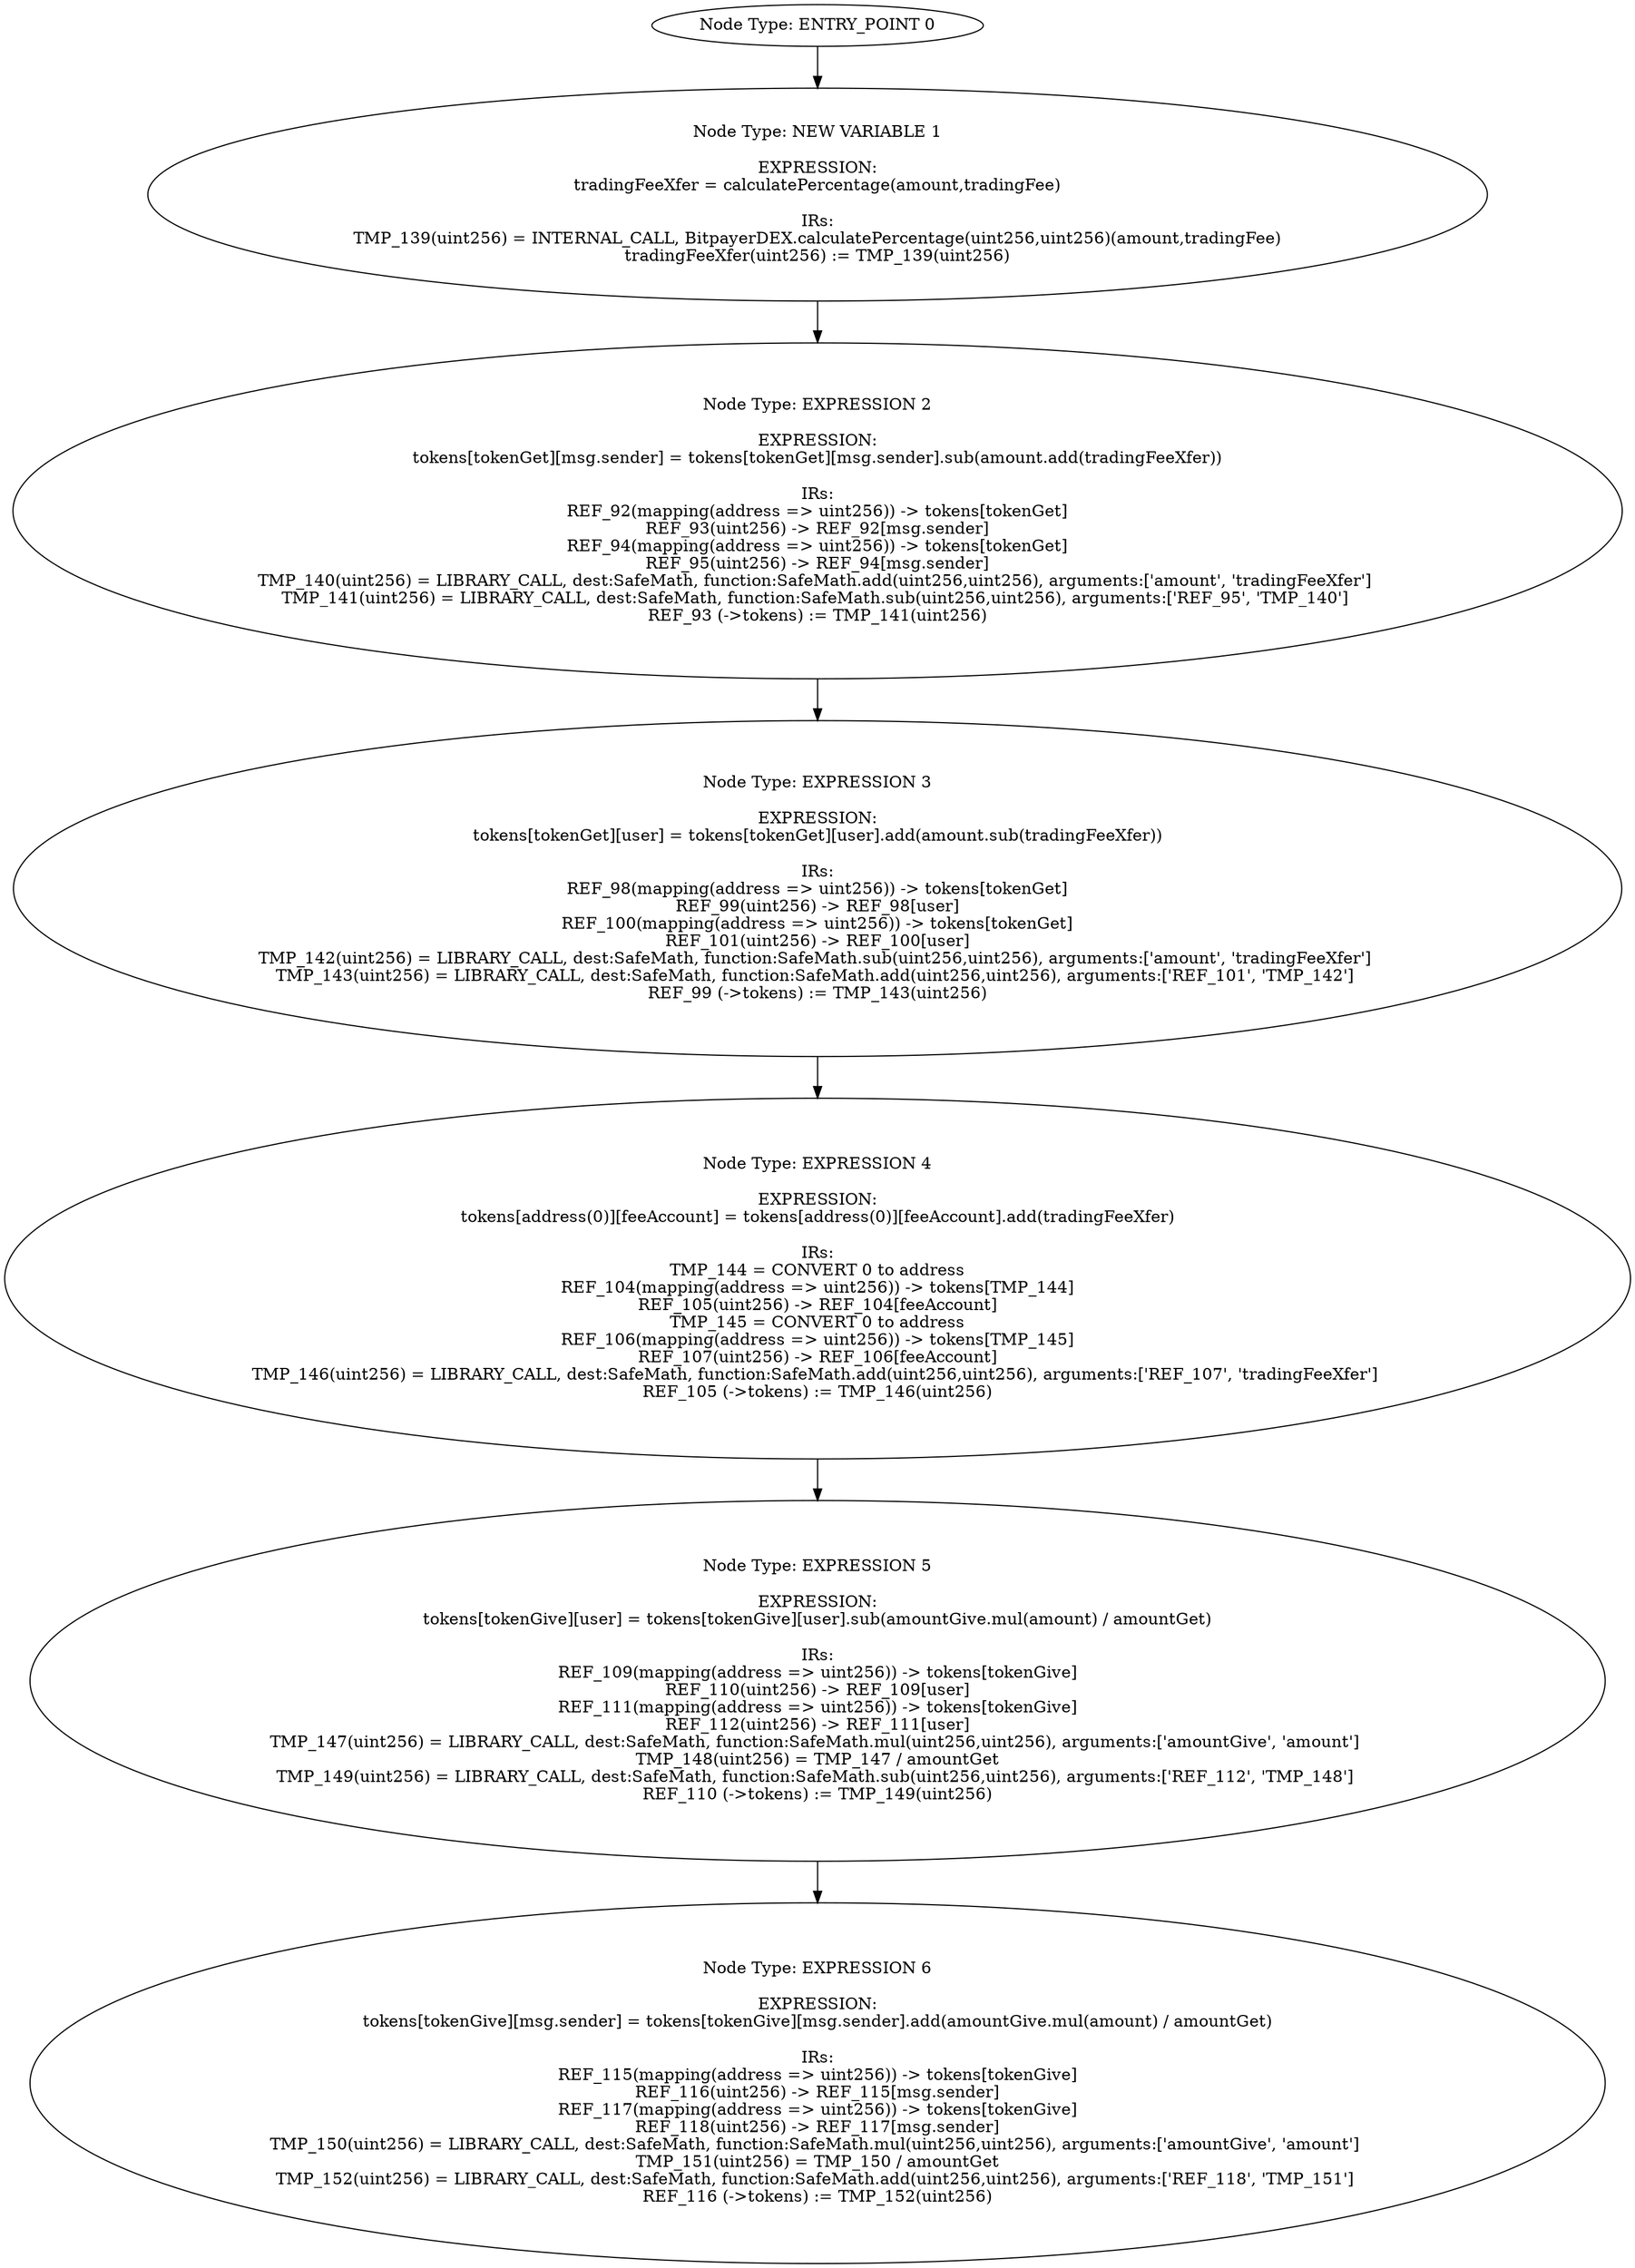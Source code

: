 digraph{
0[label="Node Type: ENTRY_POINT 0
"];
0->1;
1[label="Node Type: NEW VARIABLE 1

EXPRESSION:
tradingFeeXfer = calculatePercentage(amount,tradingFee)

IRs:
TMP_139(uint256) = INTERNAL_CALL, BitpayerDEX.calculatePercentage(uint256,uint256)(amount,tradingFee)
tradingFeeXfer(uint256) := TMP_139(uint256)"];
1->2;
2[label="Node Type: EXPRESSION 2

EXPRESSION:
tokens[tokenGet][msg.sender] = tokens[tokenGet][msg.sender].sub(amount.add(tradingFeeXfer))

IRs:
REF_92(mapping(address => uint256)) -> tokens[tokenGet]
REF_93(uint256) -> REF_92[msg.sender]
REF_94(mapping(address => uint256)) -> tokens[tokenGet]
REF_95(uint256) -> REF_94[msg.sender]
TMP_140(uint256) = LIBRARY_CALL, dest:SafeMath, function:SafeMath.add(uint256,uint256), arguments:['amount', 'tradingFeeXfer'] 
TMP_141(uint256) = LIBRARY_CALL, dest:SafeMath, function:SafeMath.sub(uint256,uint256), arguments:['REF_95', 'TMP_140'] 
REF_93 (->tokens) := TMP_141(uint256)"];
2->3;
3[label="Node Type: EXPRESSION 3

EXPRESSION:
tokens[tokenGet][user] = tokens[tokenGet][user].add(amount.sub(tradingFeeXfer))

IRs:
REF_98(mapping(address => uint256)) -> tokens[tokenGet]
REF_99(uint256) -> REF_98[user]
REF_100(mapping(address => uint256)) -> tokens[tokenGet]
REF_101(uint256) -> REF_100[user]
TMP_142(uint256) = LIBRARY_CALL, dest:SafeMath, function:SafeMath.sub(uint256,uint256), arguments:['amount', 'tradingFeeXfer'] 
TMP_143(uint256) = LIBRARY_CALL, dest:SafeMath, function:SafeMath.add(uint256,uint256), arguments:['REF_101', 'TMP_142'] 
REF_99 (->tokens) := TMP_143(uint256)"];
3->4;
4[label="Node Type: EXPRESSION 4

EXPRESSION:
tokens[address(0)][feeAccount] = tokens[address(0)][feeAccount].add(tradingFeeXfer)

IRs:
TMP_144 = CONVERT 0 to address
REF_104(mapping(address => uint256)) -> tokens[TMP_144]
REF_105(uint256) -> REF_104[feeAccount]
TMP_145 = CONVERT 0 to address
REF_106(mapping(address => uint256)) -> tokens[TMP_145]
REF_107(uint256) -> REF_106[feeAccount]
TMP_146(uint256) = LIBRARY_CALL, dest:SafeMath, function:SafeMath.add(uint256,uint256), arguments:['REF_107', 'tradingFeeXfer'] 
REF_105 (->tokens) := TMP_146(uint256)"];
4->5;
5[label="Node Type: EXPRESSION 5

EXPRESSION:
tokens[tokenGive][user] = tokens[tokenGive][user].sub(amountGive.mul(amount) / amountGet)

IRs:
REF_109(mapping(address => uint256)) -> tokens[tokenGive]
REF_110(uint256) -> REF_109[user]
REF_111(mapping(address => uint256)) -> tokens[tokenGive]
REF_112(uint256) -> REF_111[user]
TMP_147(uint256) = LIBRARY_CALL, dest:SafeMath, function:SafeMath.mul(uint256,uint256), arguments:['amountGive', 'amount'] 
TMP_148(uint256) = TMP_147 / amountGet
TMP_149(uint256) = LIBRARY_CALL, dest:SafeMath, function:SafeMath.sub(uint256,uint256), arguments:['REF_112', 'TMP_148'] 
REF_110 (->tokens) := TMP_149(uint256)"];
5->6;
6[label="Node Type: EXPRESSION 6

EXPRESSION:
tokens[tokenGive][msg.sender] = tokens[tokenGive][msg.sender].add(amountGive.mul(amount) / amountGet)

IRs:
REF_115(mapping(address => uint256)) -> tokens[tokenGive]
REF_116(uint256) -> REF_115[msg.sender]
REF_117(mapping(address => uint256)) -> tokens[tokenGive]
REF_118(uint256) -> REF_117[msg.sender]
TMP_150(uint256) = LIBRARY_CALL, dest:SafeMath, function:SafeMath.mul(uint256,uint256), arguments:['amountGive', 'amount'] 
TMP_151(uint256) = TMP_150 / amountGet
TMP_152(uint256) = LIBRARY_CALL, dest:SafeMath, function:SafeMath.add(uint256,uint256), arguments:['REF_118', 'TMP_151'] 
REF_116 (->tokens) := TMP_152(uint256)"];
}
